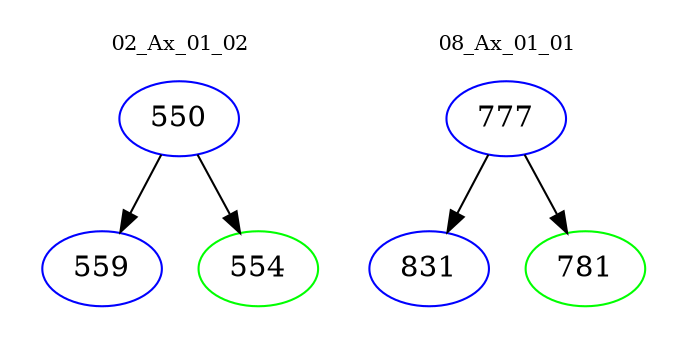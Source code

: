 digraph{
subgraph cluster_0 {
color = white
label = "02_Ax_01_02";
fontsize=10;
T0_550 [label="550", color="blue"]
T0_550 -> T0_559 [color="black"]
T0_559 [label="559", color="blue"]
T0_550 -> T0_554 [color="black"]
T0_554 [label="554", color="green"]
}
subgraph cluster_1 {
color = white
label = "08_Ax_01_01";
fontsize=10;
T1_777 [label="777", color="blue"]
T1_777 -> T1_831 [color="black"]
T1_831 [label="831", color="blue"]
T1_777 -> T1_781 [color="black"]
T1_781 [label="781", color="green"]
}
}
